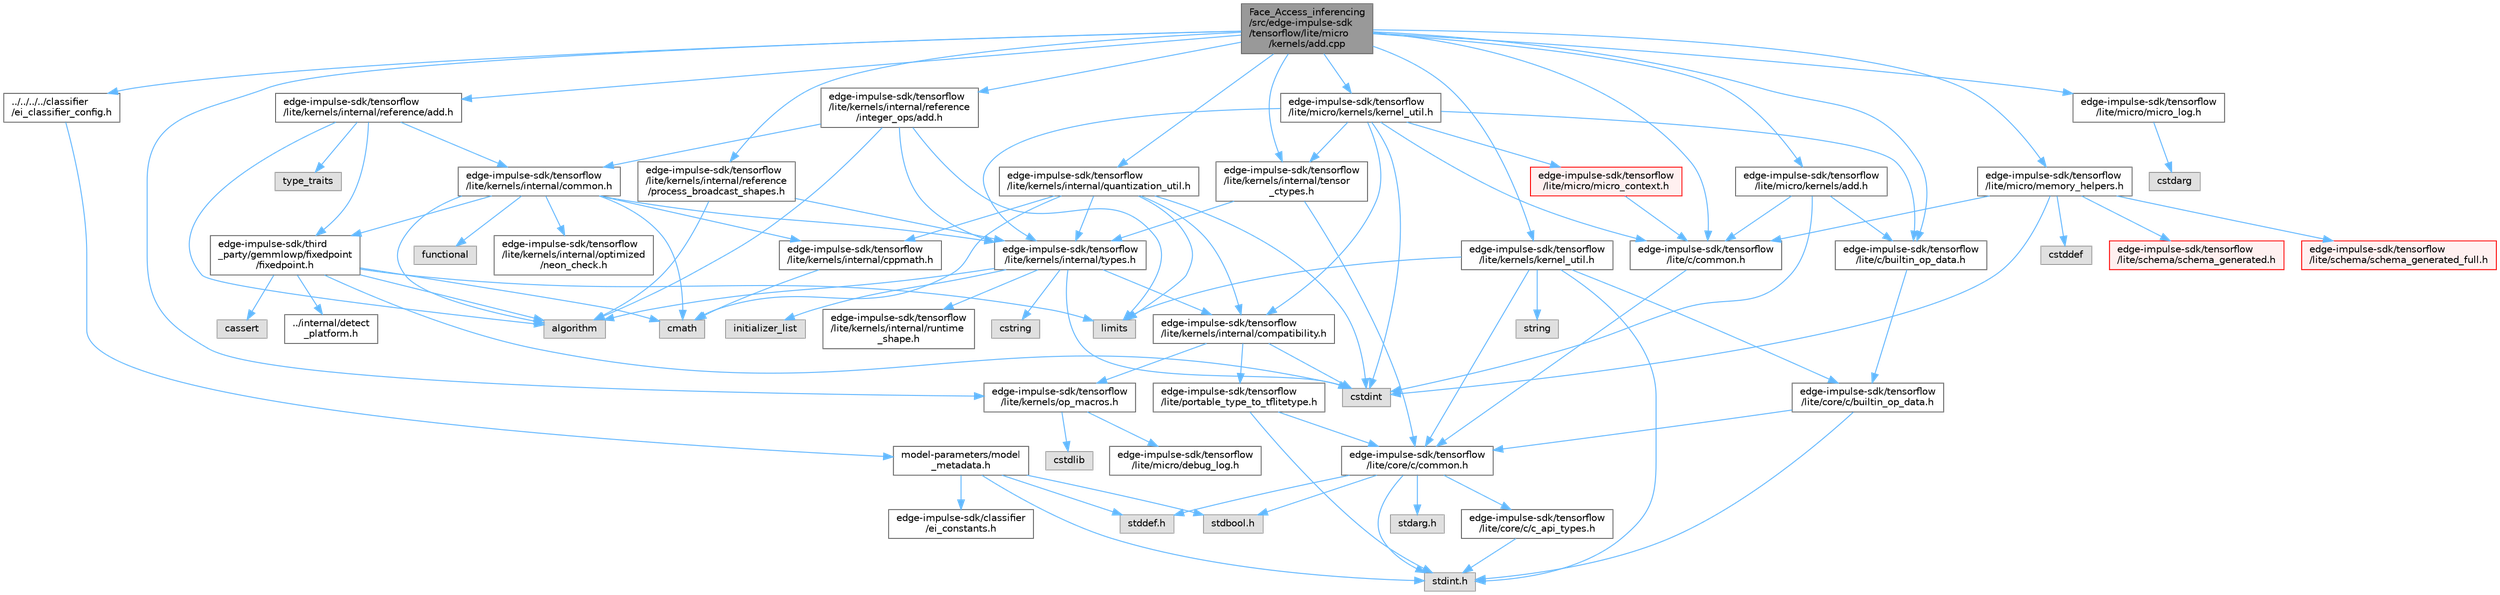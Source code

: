 digraph "Face_Access_inferencing/src/edge-impulse-sdk/tensorflow/lite/micro/kernels/add.cpp"
{
 // LATEX_PDF_SIZE
  bgcolor="transparent";
  edge [fontname=Helvetica,fontsize=10,labelfontname=Helvetica,labelfontsize=10];
  node [fontname=Helvetica,fontsize=10,shape=box,height=0.2,width=0.4];
  Node1 [id="Node000001",label="Face_Access_inferencing\l/src/edge-impulse-sdk\l/tensorflow/lite/micro\l/kernels/add.cpp",height=0.2,width=0.4,color="gray40", fillcolor="grey60", style="filled", fontcolor="black",tooltip=" "];
  Node1 -> Node2 [id="edge1_Node000001_Node000002",color="steelblue1",style="solid",tooltip=" "];
  Node2 [id="Node000002",label="../../../../classifier\l/ei_classifier_config.h",height=0.2,width=0.4,color="grey40", fillcolor="white", style="filled",URL="$ei__classifier__config_8h.html",tooltip=" "];
  Node2 -> Node3 [id="edge2_Node000002_Node000003",color="steelblue1",style="solid",tooltip=" "];
  Node3 [id="Node000003",label="model-parameters/model\l_metadata.h",height=0.2,width=0.4,color="grey40", fillcolor="white", style="filled",URL="$model__metadata_8h.html",tooltip=" "];
  Node3 -> Node4 [id="edge3_Node000003_Node000004",color="steelblue1",style="solid",tooltip=" "];
  Node4 [id="Node000004",label="stdint.h",height=0.2,width=0.4,color="grey60", fillcolor="#E0E0E0", style="filled",tooltip=" "];
  Node3 -> Node5 [id="edge4_Node000003_Node000005",color="steelblue1",style="solid",tooltip=" "];
  Node5 [id="Node000005",label="stdbool.h",height=0.2,width=0.4,color="grey60", fillcolor="#E0E0E0", style="filled",tooltip=" "];
  Node3 -> Node6 [id="edge5_Node000003_Node000006",color="steelblue1",style="solid",tooltip=" "];
  Node6 [id="Node000006",label="stddef.h",height=0.2,width=0.4,color="grey60", fillcolor="#E0E0E0", style="filled",tooltip=" "];
  Node3 -> Node7 [id="edge6_Node000003_Node000007",color="steelblue1",style="solid",tooltip=" "];
  Node7 [id="Node000007",label="edge-impulse-sdk/classifier\l/ei_constants.h",height=0.2,width=0.4,color="grey40", fillcolor="white", style="filled",URL="$ei__constants_8h.html",tooltip=" "];
  Node1 -> Node8 [id="edge7_Node000001_Node000008",color="steelblue1",style="solid",tooltip=" "];
  Node8 [id="Node000008",label="edge-impulse-sdk/tensorflow\l/lite/kernels/internal/reference/add.h",height=0.2,width=0.4,color="grey40", fillcolor="white", style="filled",URL="$_face___access__inferencing_2src_2edge-impulse-sdk_2tensorflow_2lite_2kernels_2internal_2reference_2add_8h.html",tooltip=" "];
  Node8 -> Node9 [id="edge8_Node000008_Node000009",color="steelblue1",style="solid",tooltip=" "];
  Node9 [id="Node000009",label="algorithm",height=0.2,width=0.4,color="grey60", fillcolor="#E0E0E0", style="filled",tooltip=" "];
  Node8 -> Node10 [id="edge9_Node000008_Node000010",color="steelblue1",style="solid",tooltip=" "];
  Node10 [id="Node000010",label="type_traits",height=0.2,width=0.4,color="grey60", fillcolor="#E0E0E0", style="filled",tooltip=" "];
  Node8 -> Node11 [id="edge10_Node000008_Node000011",color="steelblue1",style="solid",tooltip=" "];
  Node11 [id="Node000011",label="edge-impulse-sdk/third\l_party/gemmlowp/fixedpoint\l/fixedpoint.h",height=0.2,width=0.4,color="grey40", fillcolor="white", style="filled",URL="$_face___access__inferencing_2src_2edge-impulse-sdk_2third__party_2gemmlowp_2fixedpoint_2fixedpoint_8h.html",tooltip=" "];
  Node11 -> Node9 [id="edge11_Node000011_Node000009",color="steelblue1",style="solid",tooltip=" "];
  Node11 -> Node12 [id="edge12_Node000011_Node000012",color="steelblue1",style="solid",tooltip=" "];
  Node12 [id="Node000012",label="cassert",height=0.2,width=0.4,color="grey60", fillcolor="#E0E0E0", style="filled",tooltip=" "];
  Node11 -> Node13 [id="edge13_Node000011_Node000013",color="steelblue1",style="solid",tooltip=" "];
  Node13 [id="Node000013",label="cmath",height=0.2,width=0.4,color="grey60", fillcolor="#E0E0E0", style="filled",tooltip=" "];
  Node11 -> Node14 [id="edge14_Node000011_Node000014",color="steelblue1",style="solid",tooltip=" "];
  Node14 [id="Node000014",label="cstdint",height=0.2,width=0.4,color="grey60", fillcolor="#E0E0E0", style="filled",tooltip=" "];
  Node11 -> Node15 [id="edge15_Node000011_Node000015",color="steelblue1",style="solid",tooltip=" "];
  Node15 [id="Node000015",label="limits",height=0.2,width=0.4,color="grey60", fillcolor="#E0E0E0", style="filled",tooltip=" "];
  Node11 -> Node16 [id="edge16_Node000011_Node000016",color="steelblue1",style="solid",tooltip=" "];
  Node16 [id="Node000016",label="../internal/detect\l_platform.h",height=0.2,width=0.4,color="grey40", fillcolor="white", style="filled",URL="$_face___access__inferencing_2src_2edge-impulse-sdk_2third__party_2gemmlowp_2internal_2detect__platform_8h.html",tooltip=" "];
  Node8 -> Node17 [id="edge17_Node000008_Node000017",color="steelblue1",style="solid",tooltip=" "];
  Node17 [id="Node000017",label="edge-impulse-sdk/tensorflow\l/lite/kernels/internal/common.h",height=0.2,width=0.4,color="grey40", fillcolor="white", style="filled",URL="$_face___access__inferencing_2src_2edge-impulse-sdk_2tensorflow_2lite_2kernels_2internal_2common_8h.html",tooltip=" "];
  Node17 -> Node9 [id="edge18_Node000017_Node000009",color="steelblue1",style="solid",tooltip=" "];
  Node17 -> Node13 [id="edge19_Node000017_Node000013",color="steelblue1",style="solid",tooltip=" "];
  Node17 -> Node18 [id="edge20_Node000017_Node000018",color="steelblue1",style="solid",tooltip=" "];
  Node18 [id="Node000018",label="functional",height=0.2,width=0.4,color="grey60", fillcolor="#E0E0E0", style="filled",tooltip=" "];
  Node17 -> Node11 [id="edge21_Node000017_Node000011",color="steelblue1",style="solid",tooltip=" "];
  Node17 -> Node19 [id="edge22_Node000017_Node000019",color="steelblue1",style="solid",tooltip=" "];
  Node19 [id="Node000019",label="edge-impulse-sdk/tensorflow\l/lite/kernels/internal/cppmath.h",height=0.2,width=0.4,color="grey40", fillcolor="white", style="filled",URL="$_face___access__inferencing_2src_2edge-impulse-sdk_2tensorflow_2lite_2kernels_2internal_2cppmath_8h.html",tooltip=" "];
  Node19 -> Node13 [id="edge23_Node000019_Node000013",color="steelblue1",style="solid",tooltip=" "];
  Node17 -> Node20 [id="edge24_Node000017_Node000020",color="steelblue1",style="solid",tooltip=" "];
  Node20 [id="Node000020",label="edge-impulse-sdk/tensorflow\l/lite/kernels/internal/optimized\l/neon_check.h",height=0.2,width=0.4,color="grey40", fillcolor="white", style="filled",URL="$_face___access__inferencing_2src_2edge-impulse-sdk_2tensorflow_2lite_2kernels_2internal_2optimized_2neon__check_8h.html",tooltip=" "];
  Node17 -> Node21 [id="edge25_Node000017_Node000021",color="steelblue1",style="solid",tooltip=" "];
  Node21 [id="Node000021",label="edge-impulse-sdk/tensorflow\l/lite/kernels/internal/types.h",height=0.2,width=0.4,color="grey40", fillcolor="white", style="filled",URL="$_face___access__inferencing_2src_2edge-impulse-sdk_2tensorflow_2lite_2kernels_2internal_2types_8h.html",tooltip=" "];
  Node21 -> Node9 [id="edge26_Node000021_Node000009",color="steelblue1",style="solid",tooltip=" "];
  Node21 -> Node14 [id="edge27_Node000021_Node000014",color="steelblue1",style="solid",tooltip=" "];
  Node21 -> Node22 [id="edge28_Node000021_Node000022",color="steelblue1",style="solid",tooltip=" "];
  Node22 [id="Node000022",label="cstring",height=0.2,width=0.4,color="grey60", fillcolor="#E0E0E0", style="filled",tooltip=" "];
  Node21 -> Node23 [id="edge29_Node000021_Node000023",color="steelblue1",style="solid",tooltip=" "];
  Node23 [id="Node000023",label="initializer_list",height=0.2,width=0.4,color="grey60", fillcolor="#E0E0E0", style="filled",tooltip=" "];
  Node21 -> Node24 [id="edge30_Node000021_Node000024",color="steelblue1",style="solid",tooltip=" "];
  Node24 [id="Node000024",label="edge-impulse-sdk/tensorflow\l/lite/kernels/internal/compatibility.h",height=0.2,width=0.4,color="grey40", fillcolor="white", style="filled",URL="$_face___access__inferencing_2src_2edge-impulse-sdk_2tensorflow_2lite_2kernels_2internal_2compatibility_8h.html",tooltip=" "];
  Node24 -> Node14 [id="edge31_Node000024_Node000014",color="steelblue1",style="solid",tooltip=" "];
  Node24 -> Node25 [id="edge32_Node000024_Node000025",color="steelblue1",style="solid",tooltip=" "];
  Node25 [id="Node000025",label="edge-impulse-sdk/tensorflow\l/lite/portable_type_to_tflitetype.h",height=0.2,width=0.4,color="grey40", fillcolor="white", style="filled",URL="$_face___access__inferencing_2src_2edge-impulse-sdk_2tensorflow_2lite_2portable__type__to__tflitetype_8h.html",tooltip=" "];
  Node25 -> Node4 [id="edge33_Node000025_Node000004",color="steelblue1",style="solid",tooltip=" "];
  Node25 -> Node26 [id="edge34_Node000025_Node000026",color="steelblue1",style="solid",tooltip=" "];
  Node26 [id="Node000026",label="edge-impulse-sdk/tensorflow\l/lite/core/c/common.h",height=0.2,width=0.4,color="grey40", fillcolor="white", style="filled",URL="$_face___access__inferencing_2src_2edge-impulse-sdk_2tensorflow_2lite_2core_2c_2common_8h.html",tooltip=" "];
  Node26 -> Node27 [id="edge35_Node000026_Node000027",color="steelblue1",style="solid",tooltip=" "];
  Node27 [id="Node000027",label="stdarg.h",height=0.2,width=0.4,color="grey60", fillcolor="#E0E0E0", style="filled",tooltip=" "];
  Node26 -> Node5 [id="edge36_Node000026_Node000005",color="steelblue1",style="solid",tooltip=" "];
  Node26 -> Node6 [id="edge37_Node000026_Node000006",color="steelblue1",style="solid",tooltip=" "];
  Node26 -> Node4 [id="edge38_Node000026_Node000004",color="steelblue1",style="solid",tooltip=" "];
  Node26 -> Node28 [id="edge39_Node000026_Node000028",color="steelblue1",style="solid",tooltip=" "];
  Node28 [id="Node000028",label="edge-impulse-sdk/tensorflow\l/lite/core/c/c_api_types.h",height=0.2,width=0.4,color="grey40", fillcolor="white", style="filled",URL="$_face___access__inferencing_2src_2edge-impulse-sdk_2tensorflow_2lite_2core_2c_2c__api__types_8h.html",tooltip=" "];
  Node28 -> Node4 [id="edge40_Node000028_Node000004",color="steelblue1",style="solid",tooltip=" "];
  Node24 -> Node29 [id="edge41_Node000024_Node000029",color="steelblue1",style="solid",tooltip=" "];
  Node29 [id="Node000029",label="edge-impulse-sdk/tensorflow\l/lite/kernels/op_macros.h",height=0.2,width=0.4,color="grey40", fillcolor="white", style="filled",URL="$_face___access__inferencing_2src_2edge-impulse-sdk_2tensorflow_2lite_2kernels_2op__macros_8h.html",tooltip=" "];
  Node29 -> Node30 [id="edge42_Node000029_Node000030",color="steelblue1",style="solid",tooltip=" "];
  Node30 [id="Node000030",label="edge-impulse-sdk/tensorflow\l/lite/micro/debug_log.h",height=0.2,width=0.4,color="grey40", fillcolor="white", style="filled",URL="$_face___access__inferencing_2src_2edge-impulse-sdk_2tensorflow_2lite_2micro_2debug__log_8h.html",tooltip=" "];
  Node29 -> Node31 [id="edge43_Node000029_Node000031",color="steelblue1",style="solid",tooltip=" "];
  Node31 [id="Node000031",label="cstdlib",height=0.2,width=0.4,color="grey60", fillcolor="#E0E0E0", style="filled",tooltip=" "];
  Node21 -> Node32 [id="edge44_Node000021_Node000032",color="steelblue1",style="solid",tooltip=" "];
  Node32 [id="Node000032",label="edge-impulse-sdk/tensorflow\l/lite/kernels/internal/runtime\l_shape.h",height=0.2,width=0.4,color="grey40", fillcolor="white", style="filled",URL="$_face___access__inferencing_2src_2edge-impulse-sdk_2tensorflow_2lite_2kernels_2internal_2runtime__shape_8h.html",tooltip=" "];
  Node1 -> Node33 [id="edge45_Node000001_Node000033",color="steelblue1",style="solid",tooltip=" "];
  Node33 [id="Node000033",label="edge-impulse-sdk/tensorflow\l/lite/c/builtin_op_data.h",height=0.2,width=0.4,color="grey40", fillcolor="white", style="filled",URL="$_face___access__inferencing_2src_2edge-impulse-sdk_2tensorflow_2lite_2c_2builtin__op__data_8h.html",tooltip=" "];
  Node33 -> Node34 [id="edge46_Node000033_Node000034",color="steelblue1",style="solid",tooltip=" "];
  Node34 [id="Node000034",label="edge-impulse-sdk/tensorflow\l/lite/core/c/builtin_op_data.h",height=0.2,width=0.4,color="grey40", fillcolor="white", style="filled",URL="$_face___access__inferencing_2src_2edge-impulse-sdk_2tensorflow_2lite_2core_2c_2builtin__op__data_8h.html",tooltip=" "];
  Node34 -> Node4 [id="edge47_Node000034_Node000004",color="steelblue1",style="solid",tooltip=" "];
  Node34 -> Node26 [id="edge48_Node000034_Node000026",color="steelblue1",style="solid",tooltip=" "];
  Node1 -> Node35 [id="edge49_Node000001_Node000035",color="steelblue1",style="solid",tooltip=" "];
  Node35 [id="Node000035",label="edge-impulse-sdk/tensorflow\l/lite/c/common.h",height=0.2,width=0.4,color="grey40", fillcolor="white", style="filled",URL="$_face___access__inferencing_2src_2edge-impulse-sdk_2tensorflow_2lite_2c_2common_8h.html",tooltip=" "];
  Node35 -> Node26 [id="edge50_Node000035_Node000026",color="steelblue1",style="solid",tooltip=" "];
  Node1 -> Node36 [id="edge51_Node000001_Node000036",color="steelblue1",style="solid",tooltip=" "];
  Node36 [id="Node000036",label="edge-impulse-sdk/tensorflow\l/lite/kernels/internal/quantization_util.h",height=0.2,width=0.4,color="grey40", fillcolor="white", style="filled",URL="$_face___access__inferencing_2src_2edge-impulse-sdk_2tensorflow_2lite_2kernels_2internal_2quantization__util_8h.html",tooltip=" "];
  Node36 -> Node13 [id="edge52_Node000036_Node000013",color="steelblue1",style="solid",tooltip=" "];
  Node36 -> Node14 [id="edge53_Node000036_Node000014",color="steelblue1",style="solid",tooltip=" "];
  Node36 -> Node15 [id="edge54_Node000036_Node000015",color="steelblue1",style="solid",tooltip=" "];
  Node36 -> Node24 [id="edge55_Node000036_Node000024",color="steelblue1",style="solid",tooltip=" "];
  Node36 -> Node19 [id="edge56_Node000036_Node000019",color="steelblue1",style="solid",tooltip=" "];
  Node36 -> Node21 [id="edge57_Node000036_Node000021",color="steelblue1",style="solid",tooltip=" "];
  Node1 -> Node37 [id="edge58_Node000001_Node000037",color="steelblue1",style="solid",tooltip=" "];
  Node37 [id="Node000037",label="edge-impulse-sdk/tensorflow\l/lite/kernels/internal/reference\l/integer_ops/add.h",height=0.2,width=0.4,color="grey40", fillcolor="white", style="filled",URL="$_face___access__inferencing_2src_2edge-impulse-sdk_2tensorflow_2lite_2kernels_2internal_2reference_2integer__ops_2add_8h.html",tooltip=" "];
  Node37 -> Node9 [id="edge59_Node000037_Node000009",color="steelblue1",style="solid",tooltip=" "];
  Node37 -> Node15 [id="edge60_Node000037_Node000015",color="steelblue1",style="solid",tooltip=" "];
  Node37 -> Node17 [id="edge61_Node000037_Node000017",color="steelblue1",style="solid",tooltip=" "];
  Node37 -> Node21 [id="edge62_Node000037_Node000021",color="steelblue1",style="solid",tooltip=" "];
  Node1 -> Node38 [id="edge63_Node000001_Node000038",color="steelblue1",style="solid",tooltip=" "];
  Node38 [id="Node000038",label="edge-impulse-sdk/tensorflow\l/lite/kernels/internal/reference\l/process_broadcast_shapes.h",height=0.2,width=0.4,color="grey40", fillcolor="white", style="filled",URL="$_face___access__inferencing_2src_2edge-impulse-sdk_2tensorflow_2lite_2kernels_2internal_2referend4c589f31776ca07f2f326a3c5dba149.html",tooltip=" "];
  Node38 -> Node9 [id="edge64_Node000038_Node000009",color="steelblue1",style="solid",tooltip=" "];
  Node38 -> Node21 [id="edge65_Node000038_Node000021",color="steelblue1",style="solid",tooltip=" "];
  Node1 -> Node39 [id="edge66_Node000001_Node000039",color="steelblue1",style="solid",tooltip=" "];
  Node39 [id="Node000039",label="edge-impulse-sdk/tensorflow\l/lite/kernels/internal/tensor\l_ctypes.h",height=0.2,width=0.4,color="grey40", fillcolor="white", style="filled",URL="$_face___access__inferencing_2src_2edge-impulse-sdk_2tensorflow_2lite_2kernels_2internal_2tensor__ctypes_8h.html",tooltip=" "];
  Node39 -> Node26 [id="edge67_Node000039_Node000026",color="steelblue1",style="solid",tooltip=" "];
  Node39 -> Node21 [id="edge68_Node000039_Node000021",color="steelblue1",style="solid",tooltip=" "];
  Node1 -> Node40 [id="edge69_Node000001_Node000040",color="steelblue1",style="solid",tooltip=" "];
  Node40 [id="Node000040",label="edge-impulse-sdk/tensorflow\l/lite/kernels/kernel_util.h",height=0.2,width=0.4,color="grey40", fillcolor="white", style="filled",URL="$_face___access__inferencing_2src_2edge-impulse-sdk_2tensorflow_2lite_2kernels_2kernel__util_8h.html",tooltip=" "];
  Node40 -> Node4 [id="edge70_Node000040_Node000004",color="steelblue1",style="solid",tooltip=" "];
  Node40 -> Node15 [id="edge71_Node000040_Node000015",color="steelblue1",style="solid",tooltip=" "];
  Node40 -> Node41 [id="edge72_Node000040_Node000041",color="steelblue1",style="solid",tooltip=" "];
  Node41 [id="Node000041",label="string",height=0.2,width=0.4,color="grey60", fillcolor="#E0E0E0", style="filled",tooltip=" "];
  Node40 -> Node34 [id="edge73_Node000040_Node000034",color="steelblue1",style="solid",tooltip=" "];
  Node40 -> Node26 [id="edge74_Node000040_Node000026",color="steelblue1",style="solid",tooltip=" "];
  Node1 -> Node29 [id="edge75_Node000001_Node000029",color="steelblue1",style="solid",tooltip=" "];
  Node1 -> Node42 [id="edge76_Node000001_Node000042",color="steelblue1",style="solid",tooltip=" "];
  Node42 [id="Node000042",label="edge-impulse-sdk/tensorflow\l/lite/micro/kernels/add.h",height=0.2,width=0.4,color="grey40", fillcolor="white", style="filled",URL="$_face___access__inferencing_2src_2edge-impulse-sdk_2tensorflow_2lite_2micro_2kernels_2add_8h.html",tooltip=" "];
  Node42 -> Node14 [id="edge77_Node000042_Node000014",color="steelblue1",style="solid",tooltip=" "];
  Node42 -> Node33 [id="edge78_Node000042_Node000033",color="steelblue1",style="solid",tooltip=" "];
  Node42 -> Node35 [id="edge79_Node000042_Node000035",color="steelblue1",style="solid",tooltip=" "];
  Node1 -> Node43 [id="edge80_Node000001_Node000043",color="steelblue1",style="solid",tooltip=" "];
  Node43 [id="Node000043",label="edge-impulse-sdk/tensorflow\l/lite/micro/kernels/kernel_util.h",height=0.2,width=0.4,color="grey40", fillcolor="white", style="filled",URL="$_face___access__inferencing_2src_2edge-impulse-sdk_2tensorflow_2lite_2micro_2kernels_2kernel__util_8h.html",tooltip=" "];
  Node43 -> Node14 [id="edge81_Node000043_Node000014",color="steelblue1",style="solid",tooltip=" "];
  Node43 -> Node33 [id="edge82_Node000043_Node000033",color="steelblue1",style="solid",tooltip=" "];
  Node43 -> Node35 [id="edge83_Node000043_Node000035",color="steelblue1",style="solid",tooltip=" "];
  Node43 -> Node24 [id="edge84_Node000043_Node000024",color="steelblue1",style="solid",tooltip=" "];
  Node43 -> Node39 [id="edge85_Node000043_Node000039",color="steelblue1",style="solid",tooltip=" "];
  Node43 -> Node21 [id="edge86_Node000043_Node000021",color="steelblue1",style="solid",tooltip=" "];
  Node43 -> Node44 [id="edge87_Node000043_Node000044",color="steelblue1",style="solid",tooltip=" "];
  Node44 [id="Node000044",label="edge-impulse-sdk/tensorflow\l/lite/micro/micro_context.h",height=0.2,width=0.4,color="red", fillcolor="#FFF0F0", style="filled",URL="$_face___access__inferencing_2src_2edge-impulse-sdk_2tensorflow_2lite_2micro_2micro__context_8h.html",tooltip=" "];
  Node44 -> Node35 [id="edge88_Node000044_Node000035",color="steelblue1",style="solid",tooltip=" "];
  Node1 -> Node90 [id="edge89_Node000001_Node000090",color="steelblue1",style="solid",tooltip=" "];
  Node90 [id="Node000090",label="edge-impulse-sdk/tensorflow\l/lite/micro/memory_helpers.h",height=0.2,width=0.4,color="grey40", fillcolor="white", style="filled",URL="$_face___access__inferencing_2src_2edge-impulse-sdk_2tensorflow_2lite_2micro_2memory__helpers_8h.html",tooltip=" "];
  Node90 -> Node46 [id="edge90_Node000090_Node000046",color="steelblue1",style="solid",tooltip=" "];
  Node46 [id="Node000046",label="cstddef",height=0.2,width=0.4,color="grey60", fillcolor="#E0E0E0", style="filled",tooltip=" "];
  Node90 -> Node14 [id="edge91_Node000090_Node000014",color="steelblue1",style="solid",tooltip=" "];
  Node90 -> Node35 [id="edge92_Node000090_Node000035",color="steelblue1",style="solid",tooltip=" "];
  Node90 -> Node81 [id="edge93_Node000090_Node000081",color="steelblue1",style="solid",tooltip=" "];
  Node81 [id="Node000081",label="edge-impulse-sdk/tensorflow\l/lite/schema/schema_generated.h",height=0.2,width=0.4,color="red", fillcolor="#FFF0F0", style="filled",URL="$_face___access__inferencing_2src_2edge-impulse-sdk_2tensorflow_2lite_2schema_2schema__generated_8h.html",tooltip=" "];
  Node90 -> Node91 [id="edge94_Node000090_Node000091",color="steelblue1",style="solid",tooltip=" "];
  Node91 [id="Node000091",label="edge-impulse-sdk/tensorflow\l/lite/schema/schema_generated_full.h",height=0.2,width=0.4,color="red", fillcolor="#FFF0F0", style="filled",URL="$schema__generated__full_8h.html",tooltip=" "];
  Node1 -> Node92 [id="edge95_Node000001_Node000092",color="steelblue1",style="solid",tooltip=" "];
  Node92 [id="Node000092",label="edge-impulse-sdk/tensorflow\l/lite/micro/micro_log.h",height=0.2,width=0.4,color="grey40", fillcolor="white", style="filled",URL="$_face___access__inferencing_2src_2edge-impulse-sdk_2tensorflow_2lite_2micro_2micro__log_8h.html",tooltip=" "];
  Node92 -> Node87 [id="edge96_Node000092_Node000087",color="steelblue1",style="solid",tooltip=" "];
  Node87 [id="Node000087",label="cstdarg",height=0.2,width=0.4,color="grey60", fillcolor="#E0E0E0", style="filled",tooltip=" "];
}

